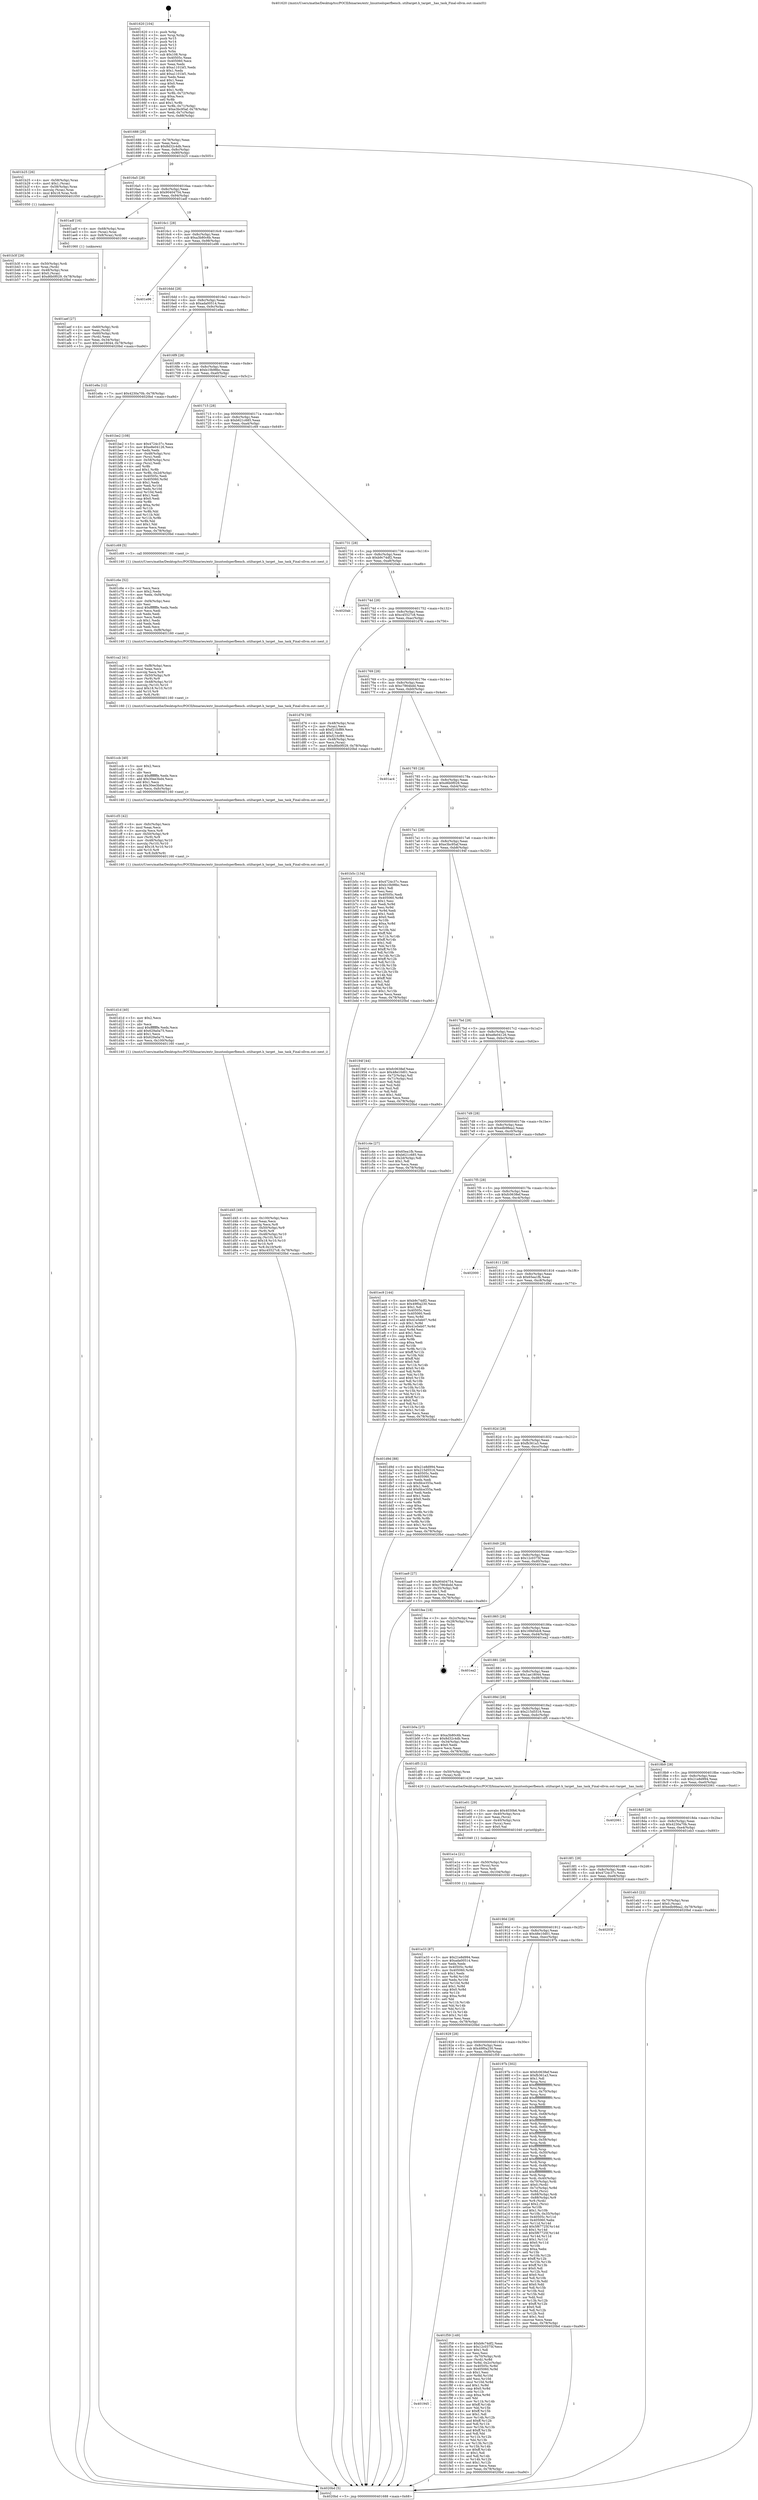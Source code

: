 digraph "0x401620" {
  label = "0x401620 (/mnt/c/Users/mathe/Desktop/tcc/POCII/binaries/extr_linuxtoolsperfbench..utiltarget.h_target__has_task_Final-ollvm.out::main(0))"
  labelloc = "t"
  node[shape=record]

  Entry [label="",width=0.3,height=0.3,shape=circle,fillcolor=black,style=filled]
  "0x401688" [label="{
     0x401688 [29]\l
     | [instrs]\l
     &nbsp;&nbsp;0x401688 \<+3\>: mov -0x78(%rbp),%eax\l
     &nbsp;&nbsp;0x40168b \<+2\>: mov %eax,%ecx\l
     &nbsp;&nbsp;0x40168d \<+6\>: sub $0x8d32c4db,%ecx\l
     &nbsp;&nbsp;0x401693 \<+6\>: mov %eax,-0x8c(%rbp)\l
     &nbsp;&nbsp;0x401699 \<+6\>: mov %ecx,-0x90(%rbp)\l
     &nbsp;&nbsp;0x40169f \<+6\>: je 0000000000401b25 \<main+0x505\>\l
  }"]
  "0x401b25" [label="{
     0x401b25 [26]\l
     | [instrs]\l
     &nbsp;&nbsp;0x401b25 \<+4\>: mov -0x58(%rbp),%rax\l
     &nbsp;&nbsp;0x401b29 \<+6\>: movl $0x1,(%rax)\l
     &nbsp;&nbsp;0x401b2f \<+4\>: mov -0x58(%rbp),%rax\l
     &nbsp;&nbsp;0x401b33 \<+3\>: movslq (%rax),%rax\l
     &nbsp;&nbsp;0x401b36 \<+4\>: imul $0x18,%rax,%rdi\l
     &nbsp;&nbsp;0x401b3a \<+5\>: call 0000000000401050 \<malloc@plt\>\l
     | [calls]\l
     &nbsp;&nbsp;0x401050 \{1\} (unknown)\l
  }"]
  "0x4016a5" [label="{
     0x4016a5 [28]\l
     | [instrs]\l
     &nbsp;&nbsp;0x4016a5 \<+5\>: jmp 00000000004016aa \<main+0x8a\>\l
     &nbsp;&nbsp;0x4016aa \<+6\>: mov -0x8c(%rbp),%eax\l
     &nbsp;&nbsp;0x4016b0 \<+5\>: sub $0x90404754,%eax\l
     &nbsp;&nbsp;0x4016b5 \<+6\>: mov %eax,-0x94(%rbp)\l
     &nbsp;&nbsp;0x4016bb \<+6\>: je 0000000000401adf \<main+0x4bf\>\l
  }"]
  Exit [label="",width=0.3,height=0.3,shape=circle,fillcolor=black,style=filled,peripheries=2]
  "0x401adf" [label="{
     0x401adf [16]\l
     | [instrs]\l
     &nbsp;&nbsp;0x401adf \<+4\>: mov -0x68(%rbp),%rax\l
     &nbsp;&nbsp;0x401ae3 \<+3\>: mov (%rax),%rax\l
     &nbsp;&nbsp;0x401ae6 \<+4\>: mov 0x8(%rax),%rdi\l
     &nbsp;&nbsp;0x401aea \<+5\>: call 0000000000401060 \<atoi@plt\>\l
     | [calls]\l
     &nbsp;&nbsp;0x401060 \{1\} (unknown)\l
  }"]
  "0x4016c1" [label="{
     0x4016c1 [28]\l
     | [instrs]\l
     &nbsp;&nbsp;0x4016c1 \<+5\>: jmp 00000000004016c6 \<main+0xa6\>\l
     &nbsp;&nbsp;0x4016c6 \<+6\>: mov -0x8c(%rbp),%eax\l
     &nbsp;&nbsp;0x4016cc \<+5\>: sub $0xa3b80c6b,%eax\l
     &nbsp;&nbsp;0x4016d1 \<+6\>: mov %eax,-0x98(%rbp)\l
     &nbsp;&nbsp;0x4016d7 \<+6\>: je 0000000000401e96 \<main+0x876\>\l
  }"]
  "0x401945" [label="{
     0x401945\l
  }", style=dashed]
  "0x401e96" [label="{
     0x401e96\l
  }", style=dashed]
  "0x4016dd" [label="{
     0x4016dd [28]\l
     | [instrs]\l
     &nbsp;&nbsp;0x4016dd \<+5\>: jmp 00000000004016e2 \<main+0xc2\>\l
     &nbsp;&nbsp;0x4016e2 \<+6\>: mov -0x8c(%rbp),%eax\l
     &nbsp;&nbsp;0x4016e8 \<+5\>: sub $0xada00514,%eax\l
     &nbsp;&nbsp;0x4016ed \<+6\>: mov %eax,-0x9c(%rbp)\l
     &nbsp;&nbsp;0x4016f3 \<+6\>: je 0000000000401e8a \<main+0x86a\>\l
  }"]
  "0x401f59" [label="{
     0x401f59 [149]\l
     | [instrs]\l
     &nbsp;&nbsp;0x401f59 \<+5\>: mov $0xb9c74df2,%eax\l
     &nbsp;&nbsp;0x401f5e \<+5\>: mov $0x12c0375f,%ecx\l
     &nbsp;&nbsp;0x401f63 \<+2\>: mov $0x1,%dl\l
     &nbsp;&nbsp;0x401f65 \<+2\>: xor %esi,%esi\l
     &nbsp;&nbsp;0x401f67 \<+4\>: mov -0x70(%rbp),%rdi\l
     &nbsp;&nbsp;0x401f6b \<+3\>: mov (%rdi),%r8d\l
     &nbsp;&nbsp;0x401f6e \<+4\>: mov %r8d,-0x2c(%rbp)\l
     &nbsp;&nbsp;0x401f72 \<+8\>: mov 0x40505c,%r8d\l
     &nbsp;&nbsp;0x401f7a \<+8\>: mov 0x405060,%r9d\l
     &nbsp;&nbsp;0x401f82 \<+3\>: sub $0x1,%esi\l
     &nbsp;&nbsp;0x401f85 \<+3\>: mov %r8d,%r10d\l
     &nbsp;&nbsp;0x401f88 \<+3\>: add %esi,%r10d\l
     &nbsp;&nbsp;0x401f8b \<+4\>: imul %r10d,%r8d\l
     &nbsp;&nbsp;0x401f8f \<+4\>: and $0x1,%r8d\l
     &nbsp;&nbsp;0x401f93 \<+4\>: cmp $0x0,%r8d\l
     &nbsp;&nbsp;0x401f97 \<+4\>: sete %r11b\l
     &nbsp;&nbsp;0x401f9b \<+4\>: cmp $0xa,%r9d\l
     &nbsp;&nbsp;0x401f9f \<+3\>: setl %bl\l
     &nbsp;&nbsp;0x401fa2 \<+3\>: mov %r11b,%r14b\l
     &nbsp;&nbsp;0x401fa5 \<+4\>: xor $0xff,%r14b\l
     &nbsp;&nbsp;0x401fa9 \<+3\>: mov %bl,%r15b\l
     &nbsp;&nbsp;0x401fac \<+4\>: xor $0xff,%r15b\l
     &nbsp;&nbsp;0x401fb0 \<+3\>: xor $0x1,%dl\l
     &nbsp;&nbsp;0x401fb3 \<+3\>: mov %r14b,%r12b\l
     &nbsp;&nbsp;0x401fb6 \<+4\>: and $0xff,%r12b\l
     &nbsp;&nbsp;0x401fba \<+3\>: and %dl,%r11b\l
     &nbsp;&nbsp;0x401fbd \<+3\>: mov %r15b,%r13b\l
     &nbsp;&nbsp;0x401fc0 \<+4\>: and $0xff,%r13b\l
     &nbsp;&nbsp;0x401fc4 \<+2\>: and %dl,%bl\l
     &nbsp;&nbsp;0x401fc6 \<+3\>: or %r11b,%r12b\l
     &nbsp;&nbsp;0x401fc9 \<+3\>: or %bl,%r13b\l
     &nbsp;&nbsp;0x401fcc \<+3\>: xor %r13b,%r12b\l
     &nbsp;&nbsp;0x401fcf \<+3\>: or %r15b,%r14b\l
     &nbsp;&nbsp;0x401fd2 \<+4\>: xor $0xff,%r14b\l
     &nbsp;&nbsp;0x401fd6 \<+3\>: or $0x1,%dl\l
     &nbsp;&nbsp;0x401fd9 \<+3\>: and %dl,%r14b\l
     &nbsp;&nbsp;0x401fdc \<+3\>: or %r14b,%r12b\l
     &nbsp;&nbsp;0x401fdf \<+4\>: test $0x1,%r12b\l
     &nbsp;&nbsp;0x401fe3 \<+3\>: cmovne %ecx,%eax\l
     &nbsp;&nbsp;0x401fe6 \<+3\>: mov %eax,-0x78(%rbp)\l
     &nbsp;&nbsp;0x401fe9 \<+5\>: jmp 00000000004020bd \<main+0xa9d\>\l
  }"]
  "0x401e8a" [label="{
     0x401e8a [12]\l
     | [instrs]\l
     &nbsp;&nbsp;0x401e8a \<+7\>: movl $0x4230a70b,-0x78(%rbp)\l
     &nbsp;&nbsp;0x401e91 \<+5\>: jmp 00000000004020bd \<main+0xa9d\>\l
  }"]
  "0x4016f9" [label="{
     0x4016f9 [28]\l
     | [instrs]\l
     &nbsp;&nbsp;0x4016f9 \<+5\>: jmp 00000000004016fe \<main+0xde\>\l
     &nbsp;&nbsp;0x4016fe \<+6\>: mov -0x8c(%rbp),%eax\l
     &nbsp;&nbsp;0x401704 \<+5\>: sub $0xb10b98bc,%eax\l
     &nbsp;&nbsp;0x401709 \<+6\>: mov %eax,-0xa0(%rbp)\l
     &nbsp;&nbsp;0x40170f \<+6\>: je 0000000000401be2 \<main+0x5c2\>\l
  }"]
  "0x401e33" [label="{
     0x401e33 [87]\l
     | [instrs]\l
     &nbsp;&nbsp;0x401e33 \<+5\>: mov $0x21e8d994,%eax\l
     &nbsp;&nbsp;0x401e38 \<+5\>: mov $0xada00514,%esi\l
     &nbsp;&nbsp;0x401e3d \<+2\>: xor %edx,%edx\l
     &nbsp;&nbsp;0x401e3f \<+8\>: mov 0x40505c,%r8d\l
     &nbsp;&nbsp;0x401e47 \<+8\>: mov 0x405060,%r9d\l
     &nbsp;&nbsp;0x401e4f \<+3\>: sub $0x1,%edx\l
     &nbsp;&nbsp;0x401e52 \<+3\>: mov %r8d,%r10d\l
     &nbsp;&nbsp;0x401e55 \<+3\>: add %edx,%r10d\l
     &nbsp;&nbsp;0x401e58 \<+4\>: imul %r10d,%r8d\l
     &nbsp;&nbsp;0x401e5c \<+4\>: and $0x1,%r8d\l
     &nbsp;&nbsp;0x401e60 \<+4\>: cmp $0x0,%r8d\l
     &nbsp;&nbsp;0x401e64 \<+4\>: sete %r11b\l
     &nbsp;&nbsp;0x401e68 \<+4\>: cmp $0xa,%r9d\l
     &nbsp;&nbsp;0x401e6c \<+3\>: setl %bl\l
     &nbsp;&nbsp;0x401e6f \<+3\>: mov %r11b,%r14b\l
     &nbsp;&nbsp;0x401e72 \<+3\>: and %bl,%r14b\l
     &nbsp;&nbsp;0x401e75 \<+3\>: xor %bl,%r11b\l
     &nbsp;&nbsp;0x401e78 \<+3\>: or %r11b,%r14b\l
     &nbsp;&nbsp;0x401e7b \<+4\>: test $0x1,%r14b\l
     &nbsp;&nbsp;0x401e7f \<+3\>: cmovne %esi,%eax\l
     &nbsp;&nbsp;0x401e82 \<+3\>: mov %eax,-0x78(%rbp)\l
     &nbsp;&nbsp;0x401e85 \<+5\>: jmp 00000000004020bd \<main+0xa9d\>\l
  }"]
  "0x401be2" [label="{
     0x401be2 [108]\l
     | [instrs]\l
     &nbsp;&nbsp;0x401be2 \<+5\>: mov $0x4724c37c,%eax\l
     &nbsp;&nbsp;0x401be7 \<+5\>: mov $0xe8e04126,%ecx\l
     &nbsp;&nbsp;0x401bec \<+2\>: xor %edx,%edx\l
     &nbsp;&nbsp;0x401bee \<+4\>: mov -0x48(%rbp),%rsi\l
     &nbsp;&nbsp;0x401bf2 \<+2\>: mov (%rsi),%edi\l
     &nbsp;&nbsp;0x401bf4 \<+4\>: mov -0x58(%rbp),%rsi\l
     &nbsp;&nbsp;0x401bf8 \<+2\>: cmp (%rsi),%edi\l
     &nbsp;&nbsp;0x401bfa \<+4\>: setl %r8b\l
     &nbsp;&nbsp;0x401bfe \<+4\>: and $0x1,%r8b\l
     &nbsp;&nbsp;0x401c02 \<+4\>: mov %r8b,-0x2d(%rbp)\l
     &nbsp;&nbsp;0x401c06 \<+7\>: mov 0x40505c,%edi\l
     &nbsp;&nbsp;0x401c0d \<+8\>: mov 0x405060,%r9d\l
     &nbsp;&nbsp;0x401c15 \<+3\>: sub $0x1,%edx\l
     &nbsp;&nbsp;0x401c18 \<+3\>: mov %edi,%r10d\l
     &nbsp;&nbsp;0x401c1b \<+3\>: add %edx,%r10d\l
     &nbsp;&nbsp;0x401c1e \<+4\>: imul %r10d,%edi\l
     &nbsp;&nbsp;0x401c22 \<+3\>: and $0x1,%edi\l
     &nbsp;&nbsp;0x401c25 \<+3\>: cmp $0x0,%edi\l
     &nbsp;&nbsp;0x401c28 \<+4\>: sete %r8b\l
     &nbsp;&nbsp;0x401c2c \<+4\>: cmp $0xa,%r9d\l
     &nbsp;&nbsp;0x401c30 \<+4\>: setl %r11b\l
     &nbsp;&nbsp;0x401c34 \<+3\>: mov %r8b,%bl\l
     &nbsp;&nbsp;0x401c37 \<+3\>: and %r11b,%bl\l
     &nbsp;&nbsp;0x401c3a \<+3\>: xor %r11b,%r8b\l
     &nbsp;&nbsp;0x401c3d \<+3\>: or %r8b,%bl\l
     &nbsp;&nbsp;0x401c40 \<+3\>: test $0x1,%bl\l
     &nbsp;&nbsp;0x401c43 \<+3\>: cmovne %ecx,%eax\l
     &nbsp;&nbsp;0x401c46 \<+3\>: mov %eax,-0x78(%rbp)\l
     &nbsp;&nbsp;0x401c49 \<+5\>: jmp 00000000004020bd \<main+0xa9d\>\l
  }"]
  "0x401715" [label="{
     0x401715 [28]\l
     | [instrs]\l
     &nbsp;&nbsp;0x401715 \<+5\>: jmp 000000000040171a \<main+0xfa\>\l
     &nbsp;&nbsp;0x40171a \<+6\>: mov -0x8c(%rbp),%eax\l
     &nbsp;&nbsp;0x401720 \<+5\>: sub $0xb621c685,%eax\l
     &nbsp;&nbsp;0x401725 \<+6\>: mov %eax,-0xa4(%rbp)\l
     &nbsp;&nbsp;0x40172b \<+6\>: je 0000000000401c69 \<main+0x649\>\l
  }"]
  "0x401e1e" [label="{
     0x401e1e [21]\l
     | [instrs]\l
     &nbsp;&nbsp;0x401e1e \<+4\>: mov -0x50(%rbp),%rcx\l
     &nbsp;&nbsp;0x401e22 \<+3\>: mov (%rcx),%rcx\l
     &nbsp;&nbsp;0x401e25 \<+3\>: mov %rcx,%rdi\l
     &nbsp;&nbsp;0x401e28 \<+6\>: mov %eax,-0x104(%rbp)\l
     &nbsp;&nbsp;0x401e2e \<+5\>: call 0000000000401030 \<free@plt\>\l
     | [calls]\l
     &nbsp;&nbsp;0x401030 \{1\} (unknown)\l
  }"]
  "0x401c69" [label="{
     0x401c69 [5]\l
     | [instrs]\l
     &nbsp;&nbsp;0x401c69 \<+5\>: call 0000000000401160 \<next_i\>\l
     | [calls]\l
     &nbsp;&nbsp;0x401160 \{1\} (/mnt/c/Users/mathe/Desktop/tcc/POCII/binaries/extr_linuxtoolsperfbench..utiltarget.h_target__has_task_Final-ollvm.out::next_i)\l
  }"]
  "0x401731" [label="{
     0x401731 [28]\l
     | [instrs]\l
     &nbsp;&nbsp;0x401731 \<+5\>: jmp 0000000000401736 \<main+0x116\>\l
     &nbsp;&nbsp;0x401736 \<+6\>: mov -0x8c(%rbp),%eax\l
     &nbsp;&nbsp;0x40173c \<+5\>: sub $0xb9c74df2,%eax\l
     &nbsp;&nbsp;0x401741 \<+6\>: mov %eax,-0xa8(%rbp)\l
     &nbsp;&nbsp;0x401747 \<+6\>: je 00000000004020ab \<main+0xa8b\>\l
  }"]
  "0x401e01" [label="{
     0x401e01 [29]\l
     | [instrs]\l
     &nbsp;&nbsp;0x401e01 \<+10\>: movabs $0x4030b6,%rdi\l
     &nbsp;&nbsp;0x401e0b \<+4\>: mov -0x40(%rbp),%rcx\l
     &nbsp;&nbsp;0x401e0f \<+2\>: mov %eax,(%rcx)\l
     &nbsp;&nbsp;0x401e11 \<+4\>: mov -0x40(%rbp),%rcx\l
     &nbsp;&nbsp;0x401e15 \<+2\>: mov (%rcx),%esi\l
     &nbsp;&nbsp;0x401e17 \<+2\>: mov $0x0,%al\l
     &nbsp;&nbsp;0x401e19 \<+5\>: call 0000000000401040 \<printf@plt\>\l
     | [calls]\l
     &nbsp;&nbsp;0x401040 \{1\} (unknown)\l
  }"]
  "0x4020ab" [label="{
     0x4020ab\l
  }", style=dashed]
  "0x40174d" [label="{
     0x40174d [28]\l
     | [instrs]\l
     &nbsp;&nbsp;0x40174d \<+5\>: jmp 0000000000401752 \<main+0x132\>\l
     &nbsp;&nbsp;0x401752 \<+6\>: mov -0x8c(%rbp),%eax\l
     &nbsp;&nbsp;0x401758 \<+5\>: sub $0xc45527c8,%eax\l
     &nbsp;&nbsp;0x40175d \<+6\>: mov %eax,-0xac(%rbp)\l
     &nbsp;&nbsp;0x401763 \<+6\>: je 0000000000401d76 \<main+0x756\>\l
  }"]
  "0x401d45" [label="{
     0x401d45 [49]\l
     | [instrs]\l
     &nbsp;&nbsp;0x401d45 \<+6\>: mov -0x100(%rbp),%ecx\l
     &nbsp;&nbsp;0x401d4b \<+3\>: imul %eax,%ecx\l
     &nbsp;&nbsp;0x401d4e \<+3\>: movslq %ecx,%r8\l
     &nbsp;&nbsp;0x401d51 \<+4\>: mov -0x50(%rbp),%r9\l
     &nbsp;&nbsp;0x401d55 \<+3\>: mov (%r9),%r9\l
     &nbsp;&nbsp;0x401d58 \<+4\>: mov -0x48(%rbp),%r10\l
     &nbsp;&nbsp;0x401d5c \<+3\>: movslq (%r10),%r10\l
     &nbsp;&nbsp;0x401d5f \<+4\>: imul $0x18,%r10,%r10\l
     &nbsp;&nbsp;0x401d63 \<+3\>: add %r10,%r9\l
     &nbsp;&nbsp;0x401d66 \<+4\>: mov %r8,0x10(%r9)\l
     &nbsp;&nbsp;0x401d6a \<+7\>: movl $0xc45527c8,-0x78(%rbp)\l
     &nbsp;&nbsp;0x401d71 \<+5\>: jmp 00000000004020bd \<main+0xa9d\>\l
  }"]
  "0x401d76" [label="{
     0x401d76 [39]\l
     | [instrs]\l
     &nbsp;&nbsp;0x401d76 \<+4\>: mov -0x48(%rbp),%rax\l
     &nbsp;&nbsp;0x401d7a \<+2\>: mov (%rax),%ecx\l
     &nbsp;&nbsp;0x401d7c \<+6\>: sub $0xf21fcf89,%ecx\l
     &nbsp;&nbsp;0x401d82 \<+3\>: add $0x1,%ecx\l
     &nbsp;&nbsp;0x401d85 \<+6\>: add $0xf21fcf89,%ecx\l
     &nbsp;&nbsp;0x401d8b \<+4\>: mov -0x48(%rbp),%rax\l
     &nbsp;&nbsp;0x401d8f \<+2\>: mov %ecx,(%rax)\l
     &nbsp;&nbsp;0x401d91 \<+7\>: movl $0xd6b0f029,-0x78(%rbp)\l
     &nbsp;&nbsp;0x401d98 \<+5\>: jmp 00000000004020bd \<main+0xa9d\>\l
  }"]
  "0x401769" [label="{
     0x401769 [28]\l
     | [instrs]\l
     &nbsp;&nbsp;0x401769 \<+5\>: jmp 000000000040176e \<main+0x14e\>\l
     &nbsp;&nbsp;0x40176e \<+6\>: mov -0x8c(%rbp),%eax\l
     &nbsp;&nbsp;0x401774 \<+5\>: sub $0xc7864bdd,%eax\l
     &nbsp;&nbsp;0x401779 \<+6\>: mov %eax,-0xb0(%rbp)\l
     &nbsp;&nbsp;0x40177f \<+6\>: je 0000000000401ac4 \<main+0x4a4\>\l
  }"]
  "0x401d1d" [label="{
     0x401d1d [40]\l
     | [instrs]\l
     &nbsp;&nbsp;0x401d1d \<+5\>: mov $0x2,%ecx\l
     &nbsp;&nbsp;0x401d22 \<+1\>: cltd\l
     &nbsp;&nbsp;0x401d23 \<+2\>: idiv %ecx\l
     &nbsp;&nbsp;0x401d25 \<+6\>: imul $0xfffffffe,%edx,%ecx\l
     &nbsp;&nbsp;0x401d2b \<+6\>: add $0x629a0a75,%ecx\l
     &nbsp;&nbsp;0x401d31 \<+3\>: add $0x1,%ecx\l
     &nbsp;&nbsp;0x401d34 \<+6\>: sub $0x629a0a75,%ecx\l
     &nbsp;&nbsp;0x401d3a \<+6\>: mov %ecx,-0x100(%rbp)\l
     &nbsp;&nbsp;0x401d40 \<+5\>: call 0000000000401160 \<next_i\>\l
     | [calls]\l
     &nbsp;&nbsp;0x401160 \{1\} (/mnt/c/Users/mathe/Desktop/tcc/POCII/binaries/extr_linuxtoolsperfbench..utiltarget.h_target__has_task_Final-ollvm.out::next_i)\l
  }"]
  "0x401ac4" [label="{
     0x401ac4\l
  }", style=dashed]
  "0x401785" [label="{
     0x401785 [28]\l
     | [instrs]\l
     &nbsp;&nbsp;0x401785 \<+5\>: jmp 000000000040178a \<main+0x16a\>\l
     &nbsp;&nbsp;0x40178a \<+6\>: mov -0x8c(%rbp),%eax\l
     &nbsp;&nbsp;0x401790 \<+5\>: sub $0xd6b0f029,%eax\l
     &nbsp;&nbsp;0x401795 \<+6\>: mov %eax,-0xb4(%rbp)\l
     &nbsp;&nbsp;0x40179b \<+6\>: je 0000000000401b5c \<main+0x53c\>\l
  }"]
  "0x401cf3" [label="{
     0x401cf3 [42]\l
     | [instrs]\l
     &nbsp;&nbsp;0x401cf3 \<+6\>: mov -0xfc(%rbp),%ecx\l
     &nbsp;&nbsp;0x401cf9 \<+3\>: imul %eax,%ecx\l
     &nbsp;&nbsp;0x401cfc \<+3\>: movslq %ecx,%r8\l
     &nbsp;&nbsp;0x401cff \<+4\>: mov -0x50(%rbp),%r9\l
     &nbsp;&nbsp;0x401d03 \<+3\>: mov (%r9),%r9\l
     &nbsp;&nbsp;0x401d06 \<+4\>: mov -0x48(%rbp),%r10\l
     &nbsp;&nbsp;0x401d0a \<+3\>: movslq (%r10),%r10\l
     &nbsp;&nbsp;0x401d0d \<+4\>: imul $0x18,%r10,%r10\l
     &nbsp;&nbsp;0x401d11 \<+3\>: add %r10,%r9\l
     &nbsp;&nbsp;0x401d14 \<+4\>: mov %r8,0x8(%r9)\l
     &nbsp;&nbsp;0x401d18 \<+5\>: call 0000000000401160 \<next_i\>\l
     | [calls]\l
     &nbsp;&nbsp;0x401160 \{1\} (/mnt/c/Users/mathe/Desktop/tcc/POCII/binaries/extr_linuxtoolsperfbench..utiltarget.h_target__has_task_Final-ollvm.out::next_i)\l
  }"]
  "0x401b5c" [label="{
     0x401b5c [134]\l
     | [instrs]\l
     &nbsp;&nbsp;0x401b5c \<+5\>: mov $0x4724c37c,%eax\l
     &nbsp;&nbsp;0x401b61 \<+5\>: mov $0xb10b98bc,%ecx\l
     &nbsp;&nbsp;0x401b66 \<+2\>: mov $0x1,%dl\l
     &nbsp;&nbsp;0x401b68 \<+2\>: xor %esi,%esi\l
     &nbsp;&nbsp;0x401b6a \<+7\>: mov 0x40505c,%edi\l
     &nbsp;&nbsp;0x401b71 \<+8\>: mov 0x405060,%r8d\l
     &nbsp;&nbsp;0x401b79 \<+3\>: sub $0x1,%esi\l
     &nbsp;&nbsp;0x401b7c \<+3\>: mov %edi,%r9d\l
     &nbsp;&nbsp;0x401b7f \<+3\>: add %esi,%r9d\l
     &nbsp;&nbsp;0x401b82 \<+4\>: imul %r9d,%edi\l
     &nbsp;&nbsp;0x401b86 \<+3\>: and $0x1,%edi\l
     &nbsp;&nbsp;0x401b89 \<+3\>: cmp $0x0,%edi\l
     &nbsp;&nbsp;0x401b8c \<+4\>: sete %r10b\l
     &nbsp;&nbsp;0x401b90 \<+4\>: cmp $0xa,%r8d\l
     &nbsp;&nbsp;0x401b94 \<+4\>: setl %r11b\l
     &nbsp;&nbsp;0x401b98 \<+3\>: mov %r10b,%bl\l
     &nbsp;&nbsp;0x401b9b \<+3\>: xor $0xff,%bl\l
     &nbsp;&nbsp;0x401b9e \<+3\>: mov %r11b,%r14b\l
     &nbsp;&nbsp;0x401ba1 \<+4\>: xor $0xff,%r14b\l
     &nbsp;&nbsp;0x401ba5 \<+3\>: xor $0x1,%dl\l
     &nbsp;&nbsp;0x401ba8 \<+3\>: mov %bl,%r15b\l
     &nbsp;&nbsp;0x401bab \<+4\>: and $0xff,%r15b\l
     &nbsp;&nbsp;0x401baf \<+3\>: and %dl,%r10b\l
     &nbsp;&nbsp;0x401bb2 \<+3\>: mov %r14b,%r12b\l
     &nbsp;&nbsp;0x401bb5 \<+4\>: and $0xff,%r12b\l
     &nbsp;&nbsp;0x401bb9 \<+3\>: and %dl,%r11b\l
     &nbsp;&nbsp;0x401bbc \<+3\>: or %r10b,%r15b\l
     &nbsp;&nbsp;0x401bbf \<+3\>: or %r11b,%r12b\l
     &nbsp;&nbsp;0x401bc2 \<+3\>: xor %r12b,%r15b\l
     &nbsp;&nbsp;0x401bc5 \<+3\>: or %r14b,%bl\l
     &nbsp;&nbsp;0x401bc8 \<+3\>: xor $0xff,%bl\l
     &nbsp;&nbsp;0x401bcb \<+3\>: or $0x1,%dl\l
     &nbsp;&nbsp;0x401bce \<+2\>: and %dl,%bl\l
     &nbsp;&nbsp;0x401bd0 \<+3\>: or %bl,%r15b\l
     &nbsp;&nbsp;0x401bd3 \<+4\>: test $0x1,%r15b\l
     &nbsp;&nbsp;0x401bd7 \<+3\>: cmovne %ecx,%eax\l
     &nbsp;&nbsp;0x401bda \<+3\>: mov %eax,-0x78(%rbp)\l
     &nbsp;&nbsp;0x401bdd \<+5\>: jmp 00000000004020bd \<main+0xa9d\>\l
  }"]
  "0x4017a1" [label="{
     0x4017a1 [28]\l
     | [instrs]\l
     &nbsp;&nbsp;0x4017a1 \<+5\>: jmp 00000000004017a6 \<main+0x186\>\l
     &nbsp;&nbsp;0x4017a6 \<+6\>: mov -0x8c(%rbp),%eax\l
     &nbsp;&nbsp;0x4017ac \<+5\>: sub $0xe3bc95af,%eax\l
     &nbsp;&nbsp;0x4017b1 \<+6\>: mov %eax,-0xb8(%rbp)\l
     &nbsp;&nbsp;0x4017b7 \<+6\>: je 000000000040194f \<main+0x32f\>\l
  }"]
  "0x401ccb" [label="{
     0x401ccb [40]\l
     | [instrs]\l
     &nbsp;&nbsp;0x401ccb \<+5\>: mov $0x2,%ecx\l
     &nbsp;&nbsp;0x401cd0 \<+1\>: cltd\l
     &nbsp;&nbsp;0x401cd1 \<+2\>: idiv %ecx\l
     &nbsp;&nbsp;0x401cd3 \<+6\>: imul $0xfffffffe,%edx,%ecx\l
     &nbsp;&nbsp;0x401cd9 \<+6\>: add $0x30ee3bd4,%ecx\l
     &nbsp;&nbsp;0x401cdf \<+3\>: add $0x1,%ecx\l
     &nbsp;&nbsp;0x401ce2 \<+6\>: sub $0x30ee3bd4,%ecx\l
     &nbsp;&nbsp;0x401ce8 \<+6\>: mov %ecx,-0xfc(%rbp)\l
     &nbsp;&nbsp;0x401cee \<+5\>: call 0000000000401160 \<next_i\>\l
     | [calls]\l
     &nbsp;&nbsp;0x401160 \{1\} (/mnt/c/Users/mathe/Desktop/tcc/POCII/binaries/extr_linuxtoolsperfbench..utiltarget.h_target__has_task_Final-ollvm.out::next_i)\l
  }"]
  "0x40194f" [label="{
     0x40194f [44]\l
     | [instrs]\l
     &nbsp;&nbsp;0x40194f \<+5\>: mov $0xfc0638ef,%eax\l
     &nbsp;&nbsp;0x401954 \<+5\>: mov $0x48e10d01,%ecx\l
     &nbsp;&nbsp;0x401959 \<+3\>: mov -0x72(%rbp),%dl\l
     &nbsp;&nbsp;0x40195c \<+4\>: mov -0x71(%rbp),%sil\l
     &nbsp;&nbsp;0x401960 \<+3\>: mov %dl,%dil\l
     &nbsp;&nbsp;0x401963 \<+3\>: and %sil,%dil\l
     &nbsp;&nbsp;0x401966 \<+3\>: xor %sil,%dl\l
     &nbsp;&nbsp;0x401969 \<+3\>: or %dl,%dil\l
     &nbsp;&nbsp;0x40196c \<+4\>: test $0x1,%dil\l
     &nbsp;&nbsp;0x401970 \<+3\>: cmovne %ecx,%eax\l
     &nbsp;&nbsp;0x401973 \<+3\>: mov %eax,-0x78(%rbp)\l
     &nbsp;&nbsp;0x401976 \<+5\>: jmp 00000000004020bd \<main+0xa9d\>\l
  }"]
  "0x4017bd" [label="{
     0x4017bd [28]\l
     | [instrs]\l
     &nbsp;&nbsp;0x4017bd \<+5\>: jmp 00000000004017c2 \<main+0x1a2\>\l
     &nbsp;&nbsp;0x4017c2 \<+6\>: mov -0x8c(%rbp),%eax\l
     &nbsp;&nbsp;0x4017c8 \<+5\>: sub $0xe8e04126,%eax\l
     &nbsp;&nbsp;0x4017cd \<+6\>: mov %eax,-0xbc(%rbp)\l
     &nbsp;&nbsp;0x4017d3 \<+6\>: je 0000000000401c4e \<main+0x62e\>\l
  }"]
  "0x4020bd" [label="{
     0x4020bd [5]\l
     | [instrs]\l
     &nbsp;&nbsp;0x4020bd \<+5\>: jmp 0000000000401688 \<main+0x68\>\l
  }"]
  "0x401620" [label="{
     0x401620 [104]\l
     | [instrs]\l
     &nbsp;&nbsp;0x401620 \<+1\>: push %rbp\l
     &nbsp;&nbsp;0x401621 \<+3\>: mov %rsp,%rbp\l
     &nbsp;&nbsp;0x401624 \<+2\>: push %r15\l
     &nbsp;&nbsp;0x401626 \<+2\>: push %r14\l
     &nbsp;&nbsp;0x401628 \<+2\>: push %r13\l
     &nbsp;&nbsp;0x40162a \<+2\>: push %r12\l
     &nbsp;&nbsp;0x40162c \<+1\>: push %rbx\l
     &nbsp;&nbsp;0x40162d \<+7\>: sub $0x108,%rsp\l
     &nbsp;&nbsp;0x401634 \<+7\>: mov 0x40505c,%eax\l
     &nbsp;&nbsp;0x40163b \<+7\>: mov 0x405060,%ecx\l
     &nbsp;&nbsp;0x401642 \<+2\>: mov %eax,%edx\l
     &nbsp;&nbsp;0x401644 \<+6\>: sub $0xa1101bf1,%edx\l
     &nbsp;&nbsp;0x40164a \<+3\>: sub $0x1,%edx\l
     &nbsp;&nbsp;0x40164d \<+6\>: add $0xa1101bf1,%edx\l
     &nbsp;&nbsp;0x401653 \<+3\>: imul %edx,%eax\l
     &nbsp;&nbsp;0x401656 \<+3\>: and $0x1,%eax\l
     &nbsp;&nbsp;0x401659 \<+3\>: cmp $0x0,%eax\l
     &nbsp;&nbsp;0x40165c \<+4\>: sete %r8b\l
     &nbsp;&nbsp;0x401660 \<+4\>: and $0x1,%r8b\l
     &nbsp;&nbsp;0x401664 \<+4\>: mov %r8b,-0x72(%rbp)\l
     &nbsp;&nbsp;0x401668 \<+3\>: cmp $0xa,%ecx\l
     &nbsp;&nbsp;0x40166b \<+4\>: setl %r8b\l
     &nbsp;&nbsp;0x40166f \<+4\>: and $0x1,%r8b\l
     &nbsp;&nbsp;0x401673 \<+4\>: mov %r8b,-0x71(%rbp)\l
     &nbsp;&nbsp;0x401677 \<+7\>: movl $0xe3bc95af,-0x78(%rbp)\l
     &nbsp;&nbsp;0x40167e \<+3\>: mov %edi,-0x7c(%rbp)\l
     &nbsp;&nbsp;0x401681 \<+7\>: mov %rsi,-0x88(%rbp)\l
  }"]
  "0x401ca2" [label="{
     0x401ca2 [41]\l
     | [instrs]\l
     &nbsp;&nbsp;0x401ca2 \<+6\>: mov -0xf8(%rbp),%ecx\l
     &nbsp;&nbsp;0x401ca8 \<+3\>: imul %eax,%ecx\l
     &nbsp;&nbsp;0x401cab \<+3\>: movslq %ecx,%r8\l
     &nbsp;&nbsp;0x401cae \<+4\>: mov -0x50(%rbp),%r9\l
     &nbsp;&nbsp;0x401cb2 \<+3\>: mov (%r9),%r9\l
     &nbsp;&nbsp;0x401cb5 \<+4\>: mov -0x48(%rbp),%r10\l
     &nbsp;&nbsp;0x401cb9 \<+3\>: movslq (%r10),%r10\l
     &nbsp;&nbsp;0x401cbc \<+4\>: imul $0x18,%r10,%r10\l
     &nbsp;&nbsp;0x401cc0 \<+3\>: add %r10,%r9\l
     &nbsp;&nbsp;0x401cc3 \<+3\>: mov %r8,(%r9)\l
     &nbsp;&nbsp;0x401cc6 \<+5\>: call 0000000000401160 \<next_i\>\l
     | [calls]\l
     &nbsp;&nbsp;0x401160 \{1\} (/mnt/c/Users/mathe/Desktop/tcc/POCII/binaries/extr_linuxtoolsperfbench..utiltarget.h_target__has_task_Final-ollvm.out::next_i)\l
  }"]
  "0x401c4e" [label="{
     0x401c4e [27]\l
     | [instrs]\l
     &nbsp;&nbsp;0x401c4e \<+5\>: mov $0x65ea1fb,%eax\l
     &nbsp;&nbsp;0x401c53 \<+5\>: mov $0xb621c685,%ecx\l
     &nbsp;&nbsp;0x401c58 \<+3\>: mov -0x2d(%rbp),%dl\l
     &nbsp;&nbsp;0x401c5b \<+3\>: test $0x1,%dl\l
     &nbsp;&nbsp;0x401c5e \<+3\>: cmovne %ecx,%eax\l
     &nbsp;&nbsp;0x401c61 \<+3\>: mov %eax,-0x78(%rbp)\l
     &nbsp;&nbsp;0x401c64 \<+5\>: jmp 00000000004020bd \<main+0xa9d\>\l
  }"]
  "0x4017d9" [label="{
     0x4017d9 [28]\l
     | [instrs]\l
     &nbsp;&nbsp;0x4017d9 \<+5\>: jmp 00000000004017de \<main+0x1be\>\l
     &nbsp;&nbsp;0x4017de \<+6\>: mov -0x8c(%rbp),%eax\l
     &nbsp;&nbsp;0x4017e4 \<+5\>: sub $0xedb98ea2,%eax\l
     &nbsp;&nbsp;0x4017e9 \<+6\>: mov %eax,-0xc0(%rbp)\l
     &nbsp;&nbsp;0x4017ef \<+6\>: je 0000000000401ec9 \<main+0x8a9\>\l
  }"]
  "0x401c6e" [label="{
     0x401c6e [52]\l
     | [instrs]\l
     &nbsp;&nbsp;0x401c6e \<+2\>: xor %ecx,%ecx\l
     &nbsp;&nbsp;0x401c70 \<+5\>: mov $0x2,%edx\l
     &nbsp;&nbsp;0x401c75 \<+6\>: mov %edx,-0xf4(%rbp)\l
     &nbsp;&nbsp;0x401c7b \<+1\>: cltd\l
     &nbsp;&nbsp;0x401c7c \<+6\>: mov -0xf4(%rbp),%esi\l
     &nbsp;&nbsp;0x401c82 \<+2\>: idiv %esi\l
     &nbsp;&nbsp;0x401c84 \<+6\>: imul $0xfffffffe,%edx,%edx\l
     &nbsp;&nbsp;0x401c8a \<+2\>: mov %ecx,%edi\l
     &nbsp;&nbsp;0x401c8c \<+2\>: sub %edx,%edi\l
     &nbsp;&nbsp;0x401c8e \<+2\>: mov %ecx,%edx\l
     &nbsp;&nbsp;0x401c90 \<+3\>: sub $0x1,%edx\l
     &nbsp;&nbsp;0x401c93 \<+2\>: add %edx,%edi\l
     &nbsp;&nbsp;0x401c95 \<+2\>: sub %edi,%ecx\l
     &nbsp;&nbsp;0x401c97 \<+6\>: mov %ecx,-0xf8(%rbp)\l
     &nbsp;&nbsp;0x401c9d \<+5\>: call 0000000000401160 \<next_i\>\l
     | [calls]\l
     &nbsp;&nbsp;0x401160 \{1\} (/mnt/c/Users/mathe/Desktop/tcc/POCII/binaries/extr_linuxtoolsperfbench..utiltarget.h_target__has_task_Final-ollvm.out::next_i)\l
  }"]
  "0x401ec9" [label="{
     0x401ec9 [144]\l
     | [instrs]\l
     &nbsp;&nbsp;0x401ec9 \<+5\>: mov $0xb9c74df2,%eax\l
     &nbsp;&nbsp;0x401ece \<+5\>: mov $0x49f0a230,%ecx\l
     &nbsp;&nbsp;0x401ed3 \<+2\>: mov $0x1,%dl\l
     &nbsp;&nbsp;0x401ed5 \<+7\>: mov 0x40505c,%esi\l
     &nbsp;&nbsp;0x401edc \<+7\>: mov 0x405060,%edi\l
     &nbsp;&nbsp;0x401ee3 \<+3\>: mov %esi,%r8d\l
     &nbsp;&nbsp;0x401ee6 \<+7\>: add $0x41e5eb07,%r8d\l
     &nbsp;&nbsp;0x401eed \<+4\>: sub $0x1,%r8d\l
     &nbsp;&nbsp;0x401ef1 \<+7\>: sub $0x41e5eb07,%r8d\l
     &nbsp;&nbsp;0x401ef8 \<+4\>: imul %r8d,%esi\l
     &nbsp;&nbsp;0x401efc \<+3\>: and $0x1,%esi\l
     &nbsp;&nbsp;0x401eff \<+3\>: cmp $0x0,%esi\l
     &nbsp;&nbsp;0x401f02 \<+4\>: sete %r9b\l
     &nbsp;&nbsp;0x401f06 \<+3\>: cmp $0xa,%edi\l
     &nbsp;&nbsp;0x401f09 \<+4\>: setl %r10b\l
     &nbsp;&nbsp;0x401f0d \<+3\>: mov %r9b,%r11b\l
     &nbsp;&nbsp;0x401f10 \<+4\>: xor $0xff,%r11b\l
     &nbsp;&nbsp;0x401f14 \<+3\>: mov %r10b,%bl\l
     &nbsp;&nbsp;0x401f17 \<+3\>: xor $0xff,%bl\l
     &nbsp;&nbsp;0x401f1a \<+3\>: xor $0x0,%dl\l
     &nbsp;&nbsp;0x401f1d \<+3\>: mov %r11b,%r14b\l
     &nbsp;&nbsp;0x401f20 \<+4\>: and $0x0,%r14b\l
     &nbsp;&nbsp;0x401f24 \<+3\>: and %dl,%r9b\l
     &nbsp;&nbsp;0x401f27 \<+3\>: mov %bl,%r15b\l
     &nbsp;&nbsp;0x401f2a \<+4\>: and $0x0,%r15b\l
     &nbsp;&nbsp;0x401f2e \<+3\>: and %dl,%r10b\l
     &nbsp;&nbsp;0x401f31 \<+3\>: or %r9b,%r14b\l
     &nbsp;&nbsp;0x401f34 \<+3\>: or %r10b,%r15b\l
     &nbsp;&nbsp;0x401f37 \<+3\>: xor %r15b,%r14b\l
     &nbsp;&nbsp;0x401f3a \<+3\>: or %bl,%r11b\l
     &nbsp;&nbsp;0x401f3d \<+4\>: xor $0xff,%r11b\l
     &nbsp;&nbsp;0x401f41 \<+3\>: or $0x0,%dl\l
     &nbsp;&nbsp;0x401f44 \<+3\>: and %dl,%r11b\l
     &nbsp;&nbsp;0x401f47 \<+3\>: or %r11b,%r14b\l
     &nbsp;&nbsp;0x401f4a \<+4\>: test $0x1,%r14b\l
     &nbsp;&nbsp;0x401f4e \<+3\>: cmovne %ecx,%eax\l
     &nbsp;&nbsp;0x401f51 \<+3\>: mov %eax,-0x78(%rbp)\l
     &nbsp;&nbsp;0x401f54 \<+5\>: jmp 00000000004020bd \<main+0xa9d\>\l
  }"]
  "0x4017f5" [label="{
     0x4017f5 [28]\l
     | [instrs]\l
     &nbsp;&nbsp;0x4017f5 \<+5\>: jmp 00000000004017fa \<main+0x1da\>\l
     &nbsp;&nbsp;0x4017fa \<+6\>: mov -0x8c(%rbp),%eax\l
     &nbsp;&nbsp;0x401800 \<+5\>: sub $0xfc0638ef,%eax\l
     &nbsp;&nbsp;0x401805 \<+6\>: mov %eax,-0xc4(%rbp)\l
     &nbsp;&nbsp;0x40180b \<+6\>: je 0000000000402000 \<main+0x9e0\>\l
  }"]
  "0x401b3f" [label="{
     0x401b3f [29]\l
     | [instrs]\l
     &nbsp;&nbsp;0x401b3f \<+4\>: mov -0x50(%rbp),%rdi\l
     &nbsp;&nbsp;0x401b43 \<+3\>: mov %rax,(%rdi)\l
     &nbsp;&nbsp;0x401b46 \<+4\>: mov -0x48(%rbp),%rax\l
     &nbsp;&nbsp;0x401b4a \<+6\>: movl $0x0,(%rax)\l
     &nbsp;&nbsp;0x401b50 \<+7\>: movl $0xd6b0f029,-0x78(%rbp)\l
     &nbsp;&nbsp;0x401b57 \<+5\>: jmp 00000000004020bd \<main+0xa9d\>\l
  }"]
  "0x402000" [label="{
     0x402000\l
  }", style=dashed]
  "0x401811" [label="{
     0x401811 [28]\l
     | [instrs]\l
     &nbsp;&nbsp;0x401811 \<+5\>: jmp 0000000000401816 \<main+0x1f6\>\l
     &nbsp;&nbsp;0x401816 \<+6\>: mov -0x8c(%rbp),%eax\l
     &nbsp;&nbsp;0x40181c \<+5\>: sub $0x65ea1fb,%eax\l
     &nbsp;&nbsp;0x401821 \<+6\>: mov %eax,-0xc8(%rbp)\l
     &nbsp;&nbsp;0x401827 \<+6\>: je 0000000000401d9d \<main+0x77d\>\l
  }"]
  "0x401aef" [label="{
     0x401aef [27]\l
     | [instrs]\l
     &nbsp;&nbsp;0x401aef \<+4\>: mov -0x60(%rbp),%rdi\l
     &nbsp;&nbsp;0x401af3 \<+2\>: mov %eax,(%rdi)\l
     &nbsp;&nbsp;0x401af5 \<+4\>: mov -0x60(%rbp),%rdi\l
     &nbsp;&nbsp;0x401af9 \<+2\>: mov (%rdi),%eax\l
     &nbsp;&nbsp;0x401afb \<+3\>: mov %eax,-0x34(%rbp)\l
     &nbsp;&nbsp;0x401afe \<+7\>: movl $0x1ae18044,-0x78(%rbp)\l
     &nbsp;&nbsp;0x401b05 \<+5\>: jmp 00000000004020bd \<main+0xa9d\>\l
  }"]
  "0x401d9d" [label="{
     0x401d9d [88]\l
     | [instrs]\l
     &nbsp;&nbsp;0x401d9d \<+5\>: mov $0x21e8d994,%eax\l
     &nbsp;&nbsp;0x401da2 \<+5\>: mov $0x215d5516,%ecx\l
     &nbsp;&nbsp;0x401da7 \<+7\>: mov 0x40505c,%edx\l
     &nbsp;&nbsp;0x401dae \<+7\>: mov 0x405060,%esi\l
     &nbsp;&nbsp;0x401db5 \<+2\>: mov %edx,%edi\l
     &nbsp;&nbsp;0x401db7 \<+6\>: sub $0xfdce355a,%edi\l
     &nbsp;&nbsp;0x401dbd \<+3\>: sub $0x1,%edi\l
     &nbsp;&nbsp;0x401dc0 \<+6\>: add $0xfdce355a,%edi\l
     &nbsp;&nbsp;0x401dc6 \<+3\>: imul %edi,%edx\l
     &nbsp;&nbsp;0x401dc9 \<+3\>: and $0x1,%edx\l
     &nbsp;&nbsp;0x401dcc \<+3\>: cmp $0x0,%edx\l
     &nbsp;&nbsp;0x401dcf \<+4\>: sete %r8b\l
     &nbsp;&nbsp;0x401dd3 \<+3\>: cmp $0xa,%esi\l
     &nbsp;&nbsp;0x401dd6 \<+4\>: setl %r9b\l
     &nbsp;&nbsp;0x401dda \<+3\>: mov %r8b,%r10b\l
     &nbsp;&nbsp;0x401ddd \<+3\>: and %r9b,%r10b\l
     &nbsp;&nbsp;0x401de0 \<+3\>: xor %r9b,%r8b\l
     &nbsp;&nbsp;0x401de3 \<+3\>: or %r8b,%r10b\l
     &nbsp;&nbsp;0x401de6 \<+4\>: test $0x1,%r10b\l
     &nbsp;&nbsp;0x401dea \<+3\>: cmovne %ecx,%eax\l
     &nbsp;&nbsp;0x401ded \<+3\>: mov %eax,-0x78(%rbp)\l
     &nbsp;&nbsp;0x401df0 \<+5\>: jmp 00000000004020bd \<main+0xa9d\>\l
  }"]
  "0x40182d" [label="{
     0x40182d [28]\l
     | [instrs]\l
     &nbsp;&nbsp;0x40182d \<+5\>: jmp 0000000000401832 \<main+0x212\>\l
     &nbsp;&nbsp;0x401832 \<+6\>: mov -0x8c(%rbp),%eax\l
     &nbsp;&nbsp;0x401838 \<+5\>: sub $0xfb361a3,%eax\l
     &nbsp;&nbsp;0x40183d \<+6\>: mov %eax,-0xcc(%rbp)\l
     &nbsp;&nbsp;0x401843 \<+6\>: je 0000000000401aa9 \<main+0x489\>\l
  }"]
  "0x401929" [label="{
     0x401929 [28]\l
     | [instrs]\l
     &nbsp;&nbsp;0x401929 \<+5\>: jmp 000000000040192e \<main+0x30e\>\l
     &nbsp;&nbsp;0x40192e \<+6\>: mov -0x8c(%rbp),%eax\l
     &nbsp;&nbsp;0x401934 \<+5\>: sub $0x49f0a230,%eax\l
     &nbsp;&nbsp;0x401939 \<+6\>: mov %eax,-0xf0(%rbp)\l
     &nbsp;&nbsp;0x40193f \<+6\>: je 0000000000401f59 \<main+0x939\>\l
  }"]
  "0x401aa9" [label="{
     0x401aa9 [27]\l
     | [instrs]\l
     &nbsp;&nbsp;0x401aa9 \<+5\>: mov $0x90404754,%eax\l
     &nbsp;&nbsp;0x401aae \<+5\>: mov $0xc7864bdd,%ecx\l
     &nbsp;&nbsp;0x401ab3 \<+3\>: mov -0x35(%rbp),%dl\l
     &nbsp;&nbsp;0x401ab6 \<+3\>: test $0x1,%dl\l
     &nbsp;&nbsp;0x401ab9 \<+3\>: cmovne %ecx,%eax\l
     &nbsp;&nbsp;0x401abc \<+3\>: mov %eax,-0x78(%rbp)\l
     &nbsp;&nbsp;0x401abf \<+5\>: jmp 00000000004020bd \<main+0xa9d\>\l
  }"]
  "0x401849" [label="{
     0x401849 [28]\l
     | [instrs]\l
     &nbsp;&nbsp;0x401849 \<+5\>: jmp 000000000040184e \<main+0x22e\>\l
     &nbsp;&nbsp;0x40184e \<+6\>: mov -0x8c(%rbp),%eax\l
     &nbsp;&nbsp;0x401854 \<+5\>: sub $0x12c0375f,%eax\l
     &nbsp;&nbsp;0x401859 \<+6\>: mov %eax,-0xd0(%rbp)\l
     &nbsp;&nbsp;0x40185f \<+6\>: je 0000000000401fee \<main+0x9ce\>\l
  }"]
  "0x40197b" [label="{
     0x40197b [302]\l
     | [instrs]\l
     &nbsp;&nbsp;0x40197b \<+5\>: mov $0xfc0638ef,%eax\l
     &nbsp;&nbsp;0x401980 \<+5\>: mov $0xfb361a3,%ecx\l
     &nbsp;&nbsp;0x401985 \<+2\>: mov $0x1,%dl\l
     &nbsp;&nbsp;0x401987 \<+3\>: mov %rsp,%rsi\l
     &nbsp;&nbsp;0x40198a \<+4\>: add $0xfffffffffffffff0,%rsi\l
     &nbsp;&nbsp;0x40198e \<+3\>: mov %rsi,%rsp\l
     &nbsp;&nbsp;0x401991 \<+4\>: mov %rsi,-0x70(%rbp)\l
     &nbsp;&nbsp;0x401995 \<+3\>: mov %rsp,%rsi\l
     &nbsp;&nbsp;0x401998 \<+4\>: add $0xfffffffffffffff0,%rsi\l
     &nbsp;&nbsp;0x40199c \<+3\>: mov %rsi,%rsp\l
     &nbsp;&nbsp;0x40199f \<+3\>: mov %rsp,%rdi\l
     &nbsp;&nbsp;0x4019a2 \<+4\>: add $0xfffffffffffffff0,%rdi\l
     &nbsp;&nbsp;0x4019a6 \<+3\>: mov %rdi,%rsp\l
     &nbsp;&nbsp;0x4019a9 \<+4\>: mov %rdi,-0x68(%rbp)\l
     &nbsp;&nbsp;0x4019ad \<+3\>: mov %rsp,%rdi\l
     &nbsp;&nbsp;0x4019b0 \<+4\>: add $0xfffffffffffffff0,%rdi\l
     &nbsp;&nbsp;0x4019b4 \<+3\>: mov %rdi,%rsp\l
     &nbsp;&nbsp;0x4019b7 \<+4\>: mov %rdi,-0x60(%rbp)\l
     &nbsp;&nbsp;0x4019bb \<+3\>: mov %rsp,%rdi\l
     &nbsp;&nbsp;0x4019be \<+4\>: add $0xfffffffffffffff0,%rdi\l
     &nbsp;&nbsp;0x4019c2 \<+3\>: mov %rdi,%rsp\l
     &nbsp;&nbsp;0x4019c5 \<+4\>: mov %rdi,-0x58(%rbp)\l
     &nbsp;&nbsp;0x4019c9 \<+3\>: mov %rsp,%rdi\l
     &nbsp;&nbsp;0x4019cc \<+4\>: add $0xfffffffffffffff0,%rdi\l
     &nbsp;&nbsp;0x4019d0 \<+3\>: mov %rdi,%rsp\l
     &nbsp;&nbsp;0x4019d3 \<+4\>: mov %rdi,-0x50(%rbp)\l
     &nbsp;&nbsp;0x4019d7 \<+3\>: mov %rsp,%rdi\l
     &nbsp;&nbsp;0x4019da \<+4\>: add $0xfffffffffffffff0,%rdi\l
     &nbsp;&nbsp;0x4019de \<+3\>: mov %rdi,%rsp\l
     &nbsp;&nbsp;0x4019e1 \<+4\>: mov %rdi,-0x48(%rbp)\l
     &nbsp;&nbsp;0x4019e5 \<+3\>: mov %rsp,%rdi\l
     &nbsp;&nbsp;0x4019e8 \<+4\>: add $0xfffffffffffffff0,%rdi\l
     &nbsp;&nbsp;0x4019ec \<+3\>: mov %rdi,%rsp\l
     &nbsp;&nbsp;0x4019ef \<+4\>: mov %rdi,-0x40(%rbp)\l
     &nbsp;&nbsp;0x4019f3 \<+4\>: mov -0x70(%rbp),%rdi\l
     &nbsp;&nbsp;0x4019f7 \<+6\>: movl $0x0,(%rdi)\l
     &nbsp;&nbsp;0x4019fd \<+4\>: mov -0x7c(%rbp),%r8d\l
     &nbsp;&nbsp;0x401a01 \<+3\>: mov %r8d,(%rsi)\l
     &nbsp;&nbsp;0x401a04 \<+4\>: mov -0x68(%rbp),%rdi\l
     &nbsp;&nbsp;0x401a08 \<+7\>: mov -0x88(%rbp),%r9\l
     &nbsp;&nbsp;0x401a0f \<+3\>: mov %r9,(%rdi)\l
     &nbsp;&nbsp;0x401a12 \<+3\>: cmpl $0x2,(%rsi)\l
     &nbsp;&nbsp;0x401a15 \<+4\>: setne %r10b\l
     &nbsp;&nbsp;0x401a19 \<+4\>: and $0x1,%r10b\l
     &nbsp;&nbsp;0x401a1d \<+4\>: mov %r10b,-0x35(%rbp)\l
     &nbsp;&nbsp;0x401a21 \<+8\>: mov 0x40505c,%r11d\l
     &nbsp;&nbsp;0x401a29 \<+7\>: mov 0x405060,%ebx\l
     &nbsp;&nbsp;0x401a30 \<+3\>: mov %r11d,%r14d\l
     &nbsp;&nbsp;0x401a33 \<+7\>: add $0x5f67725f,%r14d\l
     &nbsp;&nbsp;0x401a3a \<+4\>: sub $0x1,%r14d\l
     &nbsp;&nbsp;0x401a3e \<+7\>: sub $0x5f67725f,%r14d\l
     &nbsp;&nbsp;0x401a45 \<+4\>: imul %r14d,%r11d\l
     &nbsp;&nbsp;0x401a49 \<+4\>: and $0x1,%r11d\l
     &nbsp;&nbsp;0x401a4d \<+4\>: cmp $0x0,%r11d\l
     &nbsp;&nbsp;0x401a51 \<+4\>: sete %r10b\l
     &nbsp;&nbsp;0x401a55 \<+3\>: cmp $0xa,%ebx\l
     &nbsp;&nbsp;0x401a58 \<+4\>: setl %r15b\l
     &nbsp;&nbsp;0x401a5c \<+3\>: mov %r10b,%r12b\l
     &nbsp;&nbsp;0x401a5f \<+4\>: xor $0xff,%r12b\l
     &nbsp;&nbsp;0x401a63 \<+3\>: mov %r15b,%r13b\l
     &nbsp;&nbsp;0x401a66 \<+4\>: xor $0xff,%r13b\l
     &nbsp;&nbsp;0x401a6a \<+3\>: xor $0x0,%dl\l
     &nbsp;&nbsp;0x401a6d \<+3\>: mov %r12b,%sil\l
     &nbsp;&nbsp;0x401a70 \<+4\>: and $0x0,%sil\l
     &nbsp;&nbsp;0x401a74 \<+3\>: and %dl,%r10b\l
     &nbsp;&nbsp;0x401a77 \<+3\>: mov %r13b,%dil\l
     &nbsp;&nbsp;0x401a7a \<+4\>: and $0x0,%dil\l
     &nbsp;&nbsp;0x401a7e \<+3\>: and %dl,%r15b\l
     &nbsp;&nbsp;0x401a81 \<+3\>: or %r10b,%sil\l
     &nbsp;&nbsp;0x401a84 \<+3\>: or %r15b,%dil\l
     &nbsp;&nbsp;0x401a87 \<+3\>: xor %dil,%sil\l
     &nbsp;&nbsp;0x401a8a \<+3\>: or %r13b,%r12b\l
     &nbsp;&nbsp;0x401a8d \<+4\>: xor $0xff,%r12b\l
     &nbsp;&nbsp;0x401a91 \<+3\>: or $0x0,%dl\l
     &nbsp;&nbsp;0x401a94 \<+3\>: and %dl,%r12b\l
     &nbsp;&nbsp;0x401a97 \<+3\>: or %r12b,%sil\l
     &nbsp;&nbsp;0x401a9a \<+4\>: test $0x1,%sil\l
     &nbsp;&nbsp;0x401a9e \<+3\>: cmovne %ecx,%eax\l
     &nbsp;&nbsp;0x401aa1 \<+3\>: mov %eax,-0x78(%rbp)\l
     &nbsp;&nbsp;0x401aa4 \<+5\>: jmp 00000000004020bd \<main+0xa9d\>\l
  }"]
  "0x401fee" [label="{
     0x401fee [18]\l
     | [instrs]\l
     &nbsp;&nbsp;0x401fee \<+3\>: mov -0x2c(%rbp),%eax\l
     &nbsp;&nbsp;0x401ff1 \<+4\>: lea -0x28(%rbp),%rsp\l
     &nbsp;&nbsp;0x401ff5 \<+1\>: pop %rbx\l
     &nbsp;&nbsp;0x401ff6 \<+2\>: pop %r12\l
     &nbsp;&nbsp;0x401ff8 \<+2\>: pop %r13\l
     &nbsp;&nbsp;0x401ffa \<+2\>: pop %r14\l
     &nbsp;&nbsp;0x401ffc \<+2\>: pop %r15\l
     &nbsp;&nbsp;0x401ffe \<+1\>: pop %rbp\l
     &nbsp;&nbsp;0x401fff \<+1\>: ret\l
  }"]
  "0x401865" [label="{
     0x401865 [28]\l
     | [instrs]\l
     &nbsp;&nbsp;0x401865 \<+5\>: jmp 000000000040186a \<main+0x24a\>\l
     &nbsp;&nbsp;0x40186a \<+6\>: mov -0x8c(%rbp),%eax\l
     &nbsp;&nbsp;0x401870 \<+5\>: sub $0x169d5dc8,%eax\l
     &nbsp;&nbsp;0x401875 \<+6\>: mov %eax,-0xd4(%rbp)\l
     &nbsp;&nbsp;0x40187b \<+6\>: je 0000000000401ea2 \<main+0x882\>\l
  }"]
  "0x40190d" [label="{
     0x40190d [28]\l
     | [instrs]\l
     &nbsp;&nbsp;0x40190d \<+5\>: jmp 0000000000401912 \<main+0x2f2\>\l
     &nbsp;&nbsp;0x401912 \<+6\>: mov -0x8c(%rbp),%eax\l
     &nbsp;&nbsp;0x401918 \<+5\>: sub $0x48e10d01,%eax\l
     &nbsp;&nbsp;0x40191d \<+6\>: mov %eax,-0xec(%rbp)\l
     &nbsp;&nbsp;0x401923 \<+6\>: je 000000000040197b \<main+0x35b\>\l
  }"]
  "0x401ea2" [label="{
     0x401ea2\l
  }", style=dashed]
  "0x401881" [label="{
     0x401881 [28]\l
     | [instrs]\l
     &nbsp;&nbsp;0x401881 \<+5\>: jmp 0000000000401886 \<main+0x266\>\l
     &nbsp;&nbsp;0x401886 \<+6\>: mov -0x8c(%rbp),%eax\l
     &nbsp;&nbsp;0x40188c \<+5\>: sub $0x1ae18044,%eax\l
     &nbsp;&nbsp;0x401891 \<+6\>: mov %eax,-0xd8(%rbp)\l
     &nbsp;&nbsp;0x401897 \<+6\>: je 0000000000401b0a \<main+0x4ea\>\l
  }"]
  "0x40203f" [label="{
     0x40203f\l
  }", style=dashed]
  "0x401b0a" [label="{
     0x401b0a [27]\l
     | [instrs]\l
     &nbsp;&nbsp;0x401b0a \<+5\>: mov $0xa3b80c6b,%eax\l
     &nbsp;&nbsp;0x401b0f \<+5\>: mov $0x8d32c4db,%ecx\l
     &nbsp;&nbsp;0x401b14 \<+3\>: mov -0x34(%rbp),%edx\l
     &nbsp;&nbsp;0x401b17 \<+3\>: cmp $0x0,%edx\l
     &nbsp;&nbsp;0x401b1a \<+3\>: cmove %ecx,%eax\l
     &nbsp;&nbsp;0x401b1d \<+3\>: mov %eax,-0x78(%rbp)\l
     &nbsp;&nbsp;0x401b20 \<+5\>: jmp 00000000004020bd \<main+0xa9d\>\l
  }"]
  "0x40189d" [label="{
     0x40189d [28]\l
     | [instrs]\l
     &nbsp;&nbsp;0x40189d \<+5\>: jmp 00000000004018a2 \<main+0x282\>\l
     &nbsp;&nbsp;0x4018a2 \<+6\>: mov -0x8c(%rbp),%eax\l
     &nbsp;&nbsp;0x4018a8 \<+5\>: sub $0x215d5516,%eax\l
     &nbsp;&nbsp;0x4018ad \<+6\>: mov %eax,-0xdc(%rbp)\l
     &nbsp;&nbsp;0x4018b3 \<+6\>: je 0000000000401df5 \<main+0x7d5\>\l
  }"]
  "0x4018f1" [label="{
     0x4018f1 [28]\l
     | [instrs]\l
     &nbsp;&nbsp;0x4018f1 \<+5\>: jmp 00000000004018f6 \<main+0x2d6\>\l
     &nbsp;&nbsp;0x4018f6 \<+6\>: mov -0x8c(%rbp),%eax\l
     &nbsp;&nbsp;0x4018fc \<+5\>: sub $0x4724c37c,%eax\l
     &nbsp;&nbsp;0x401901 \<+6\>: mov %eax,-0xe8(%rbp)\l
     &nbsp;&nbsp;0x401907 \<+6\>: je 000000000040203f \<main+0xa1f\>\l
  }"]
  "0x401df5" [label="{
     0x401df5 [12]\l
     | [instrs]\l
     &nbsp;&nbsp;0x401df5 \<+4\>: mov -0x50(%rbp),%rax\l
     &nbsp;&nbsp;0x401df9 \<+3\>: mov (%rax),%rdi\l
     &nbsp;&nbsp;0x401dfc \<+5\>: call 0000000000401420 \<target__has_task\>\l
     | [calls]\l
     &nbsp;&nbsp;0x401420 \{1\} (/mnt/c/Users/mathe/Desktop/tcc/POCII/binaries/extr_linuxtoolsperfbench..utiltarget.h_target__has_task_Final-ollvm.out::target__has_task)\l
  }"]
  "0x4018b9" [label="{
     0x4018b9 [28]\l
     | [instrs]\l
     &nbsp;&nbsp;0x4018b9 \<+5\>: jmp 00000000004018be \<main+0x29e\>\l
     &nbsp;&nbsp;0x4018be \<+6\>: mov -0x8c(%rbp),%eax\l
     &nbsp;&nbsp;0x4018c4 \<+5\>: sub $0x21e8d994,%eax\l
     &nbsp;&nbsp;0x4018c9 \<+6\>: mov %eax,-0xe0(%rbp)\l
     &nbsp;&nbsp;0x4018cf \<+6\>: je 0000000000402061 \<main+0xa41\>\l
  }"]
  "0x401eb3" [label="{
     0x401eb3 [22]\l
     | [instrs]\l
     &nbsp;&nbsp;0x401eb3 \<+4\>: mov -0x70(%rbp),%rax\l
     &nbsp;&nbsp;0x401eb7 \<+6\>: movl $0x0,(%rax)\l
     &nbsp;&nbsp;0x401ebd \<+7\>: movl $0xedb98ea2,-0x78(%rbp)\l
     &nbsp;&nbsp;0x401ec4 \<+5\>: jmp 00000000004020bd \<main+0xa9d\>\l
  }"]
  "0x402061" [label="{
     0x402061\l
  }", style=dashed]
  "0x4018d5" [label="{
     0x4018d5 [28]\l
     | [instrs]\l
     &nbsp;&nbsp;0x4018d5 \<+5\>: jmp 00000000004018da \<main+0x2ba\>\l
     &nbsp;&nbsp;0x4018da \<+6\>: mov -0x8c(%rbp),%eax\l
     &nbsp;&nbsp;0x4018e0 \<+5\>: sub $0x4230a70b,%eax\l
     &nbsp;&nbsp;0x4018e5 \<+6\>: mov %eax,-0xe4(%rbp)\l
     &nbsp;&nbsp;0x4018eb \<+6\>: je 0000000000401eb3 \<main+0x893\>\l
  }"]
  Entry -> "0x401620" [label=" 1"]
  "0x401688" -> "0x401b25" [label=" 1"]
  "0x401688" -> "0x4016a5" [label=" 20"]
  "0x401fee" -> Exit [label=" 1"]
  "0x4016a5" -> "0x401adf" [label=" 1"]
  "0x4016a5" -> "0x4016c1" [label=" 19"]
  "0x401f59" -> "0x4020bd" [label=" 1"]
  "0x4016c1" -> "0x401e96" [label=" 0"]
  "0x4016c1" -> "0x4016dd" [label=" 19"]
  "0x401929" -> "0x401945" [label=" 0"]
  "0x4016dd" -> "0x401e8a" [label=" 1"]
  "0x4016dd" -> "0x4016f9" [label=" 18"]
  "0x401929" -> "0x401f59" [label=" 1"]
  "0x4016f9" -> "0x401be2" [label=" 2"]
  "0x4016f9" -> "0x401715" [label=" 16"]
  "0x401ec9" -> "0x4020bd" [label=" 1"]
  "0x401715" -> "0x401c69" [label=" 1"]
  "0x401715" -> "0x401731" [label=" 15"]
  "0x401eb3" -> "0x4020bd" [label=" 1"]
  "0x401731" -> "0x4020ab" [label=" 0"]
  "0x401731" -> "0x40174d" [label=" 15"]
  "0x401e8a" -> "0x4020bd" [label=" 1"]
  "0x40174d" -> "0x401d76" [label=" 1"]
  "0x40174d" -> "0x401769" [label=" 14"]
  "0x401e33" -> "0x4020bd" [label=" 1"]
  "0x401769" -> "0x401ac4" [label=" 0"]
  "0x401769" -> "0x401785" [label=" 14"]
  "0x401e1e" -> "0x401e33" [label=" 1"]
  "0x401785" -> "0x401b5c" [label=" 2"]
  "0x401785" -> "0x4017a1" [label=" 12"]
  "0x401e01" -> "0x401e1e" [label=" 1"]
  "0x4017a1" -> "0x40194f" [label=" 1"]
  "0x4017a1" -> "0x4017bd" [label=" 11"]
  "0x40194f" -> "0x4020bd" [label=" 1"]
  "0x401620" -> "0x401688" [label=" 1"]
  "0x4020bd" -> "0x401688" [label=" 20"]
  "0x401df5" -> "0x401e01" [label=" 1"]
  "0x4017bd" -> "0x401c4e" [label=" 2"]
  "0x4017bd" -> "0x4017d9" [label=" 9"]
  "0x401d9d" -> "0x4020bd" [label=" 1"]
  "0x4017d9" -> "0x401ec9" [label=" 1"]
  "0x4017d9" -> "0x4017f5" [label=" 8"]
  "0x401d76" -> "0x4020bd" [label=" 1"]
  "0x4017f5" -> "0x402000" [label=" 0"]
  "0x4017f5" -> "0x401811" [label=" 8"]
  "0x401d45" -> "0x4020bd" [label=" 1"]
  "0x401811" -> "0x401d9d" [label=" 1"]
  "0x401811" -> "0x40182d" [label=" 7"]
  "0x401d1d" -> "0x401d45" [label=" 1"]
  "0x40182d" -> "0x401aa9" [label=" 1"]
  "0x40182d" -> "0x401849" [label=" 6"]
  "0x401ccb" -> "0x401cf3" [label=" 1"]
  "0x401849" -> "0x401fee" [label=" 1"]
  "0x401849" -> "0x401865" [label=" 5"]
  "0x401ca2" -> "0x401ccb" [label=" 1"]
  "0x401865" -> "0x401ea2" [label=" 0"]
  "0x401865" -> "0x401881" [label=" 5"]
  "0x401c69" -> "0x401c6e" [label=" 1"]
  "0x401881" -> "0x401b0a" [label=" 1"]
  "0x401881" -> "0x40189d" [label=" 4"]
  "0x401c4e" -> "0x4020bd" [label=" 2"]
  "0x40189d" -> "0x401df5" [label=" 1"]
  "0x40189d" -> "0x4018b9" [label=" 3"]
  "0x401b5c" -> "0x4020bd" [label=" 2"]
  "0x4018b9" -> "0x402061" [label=" 0"]
  "0x4018b9" -> "0x4018d5" [label=" 3"]
  "0x401b3f" -> "0x4020bd" [label=" 1"]
  "0x4018d5" -> "0x401eb3" [label=" 1"]
  "0x4018d5" -> "0x4018f1" [label=" 2"]
  "0x401be2" -> "0x4020bd" [label=" 2"]
  "0x4018f1" -> "0x40203f" [label=" 0"]
  "0x4018f1" -> "0x40190d" [label=" 2"]
  "0x401c6e" -> "0x401ca2" [label=" 1"]
  "0x40190d" -> "0x40197b" [label=" 1"]
  "0x40190d" -> "0x401929" [label=" 1"]
  "0x401cf3" -> "0x401d1d" [label=" 1"]
  "0x40197b" -> "0x4020bd" [label=" 1"]
  "0x401aa9" -> "0x4020bd" [label=" 1"]
  "0x401adf" -> "0x401aef" [label=" 1"]
  "0x401aef" -> "0x4020bd" [label=" 1"]
  "0x401b0a" -> "0x4020bd" [label=" 1"]
  "0x401b25" -> "0x401b3f" [label=" 1"]
}
